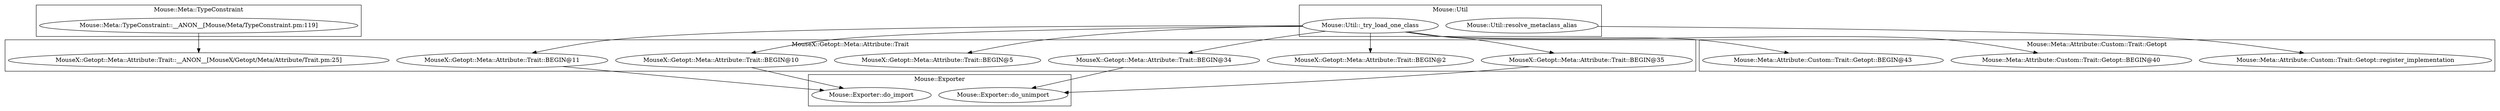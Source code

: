 digraph {
graph [overlap=false]
subgraph cluster_Mouse_Exporter {
	label="Mouse::Exporter";
	"Mouse::Exporter::do_import";
	"Mouse::Exporter::do_unimport";
}
subgraph cluster_Mouse_Meta_TypeConstraint {
	label="Mouse::Meta::TypeConstraint";
	"Mouse::Meta::TypeConstraint::__ANON__[Mouse/Meta/TypeConstraint.pm:119]";
}
subgraph cluster_Mouse_Meta_Attribute_Custom_Trait_Getopt {
	label="Mouse::Meta::Attribute::Custom::Trait::Getopt";
	"Mouse::Meta::Attribute::Custom::Trait::Getopt::BEGIN@43";
	"Mouse::Meta::Attribute::Custom::Trait::Getopt::register_implementation";
	"Mouse::Meta::Attribute::Custom::Trait::Getopt::BEGIN@40";
}
subgraph cluster_MouseX_Getopt_Meta_Attribute_Trait {
	label="MouseX::Getopt::Meta::Attribute::Trait";
	"MouseX::Getopt::Meta::Attribute::Trait::BEGIN@11";
	"MouseX::Getopt::Meta::Attribute::Trait::BEGIN@35";
	"MouseX::Getopt::Meta::Attribute::Trait::BEGIN@2";
	"MouseX::Getopt::Meta::Attribute::Trait::BEGIN@34";
	"MouseX::Getopt::Meta::Attribute::Trait::BEGIN@5";
	"MouseX::Getopt::Meta::Attribute::Trait::BEGIN@10";
	"MouseX::Getopt::Meta::Attribute::Trait::__ANON__[MouseX/Getopt/Meta/Attribute/Trait.pm:25]";
}
subgraph cluster_Mouse_Util {
	label="Mouse::Util";
	"Mouse::Util::resolve_metaclass_alias";
	"Mouse::Util::_try_load_one_class";
}
"Mouse::Util::_try_load_one_class" -> "Mouse::Meta::Attribute::Custom::Trait::Getopt::BEGIN@43";
"Mouse::Util::_try_load_one_class" -> "MouseX::Getopt::Meta::Attribute::Trait::BEGIN@5";
"MouseX::Getopt::Meta::Attribute::Trait::BEGIN@35" -> "Mouse::Exporter::do_unimport";
"MouseX::Getopt::Meta::Attribute::Trait::BEGIN@34" -> "Mouse::Exporter::do_unimport";
"Mouse::Util::_try_load_one_class" -> "MouseX::Getopt::Meta::Attribute::Trait::BEGIN@35";
"Mouse::Util::_try_load_one_class" -> "MouseX::Getopt::Meta::Attribute::Trait::BEGIN@11";
"MouseX::Getopt::Meta::Attribute::Trait::BEGIN@11" -> "Mouse::Exporter::do_import";
"MouseX::Getopt::Meta::Attribute::Trait::BEGIN@10" -> "Mouse::Exporter::do_import";
"Mouse::Meta::TypeConstraint::__ANON__[Mouse/Meta/TypeConstraint.pm:119]" -> "MouseX::Getopt::Meta::Attribute::Trait::__ANON__[MouseX/Getopt/Meta/Attribute/Trait.pm:25]";
"Mouse::Util::resolve_metaclass_alias" -> "Mouse::Meta::Attribute::Custom::Trait::Getopt::register_implementation";
"Mouse::Util::_try_load_one_class" -> "MouseX::Getopt::Meta::Attribute::Trait::BEGIN@34";
"Mouse::Util::_try_load_one_class" -> "MouseX::Getopt::Meta::Attribute::Trait::BEGIN@2";
"Mouse::Util::_try_load_one_class" -> "MouseX::Getopt::Meta::Attribute::Trait::BEGIN@10";
"Mouse::Util::_try_load_one_class" -> "Mouse::Meta::Attribute::Custom::Trait::Getopt::BEGIN@40";
}
